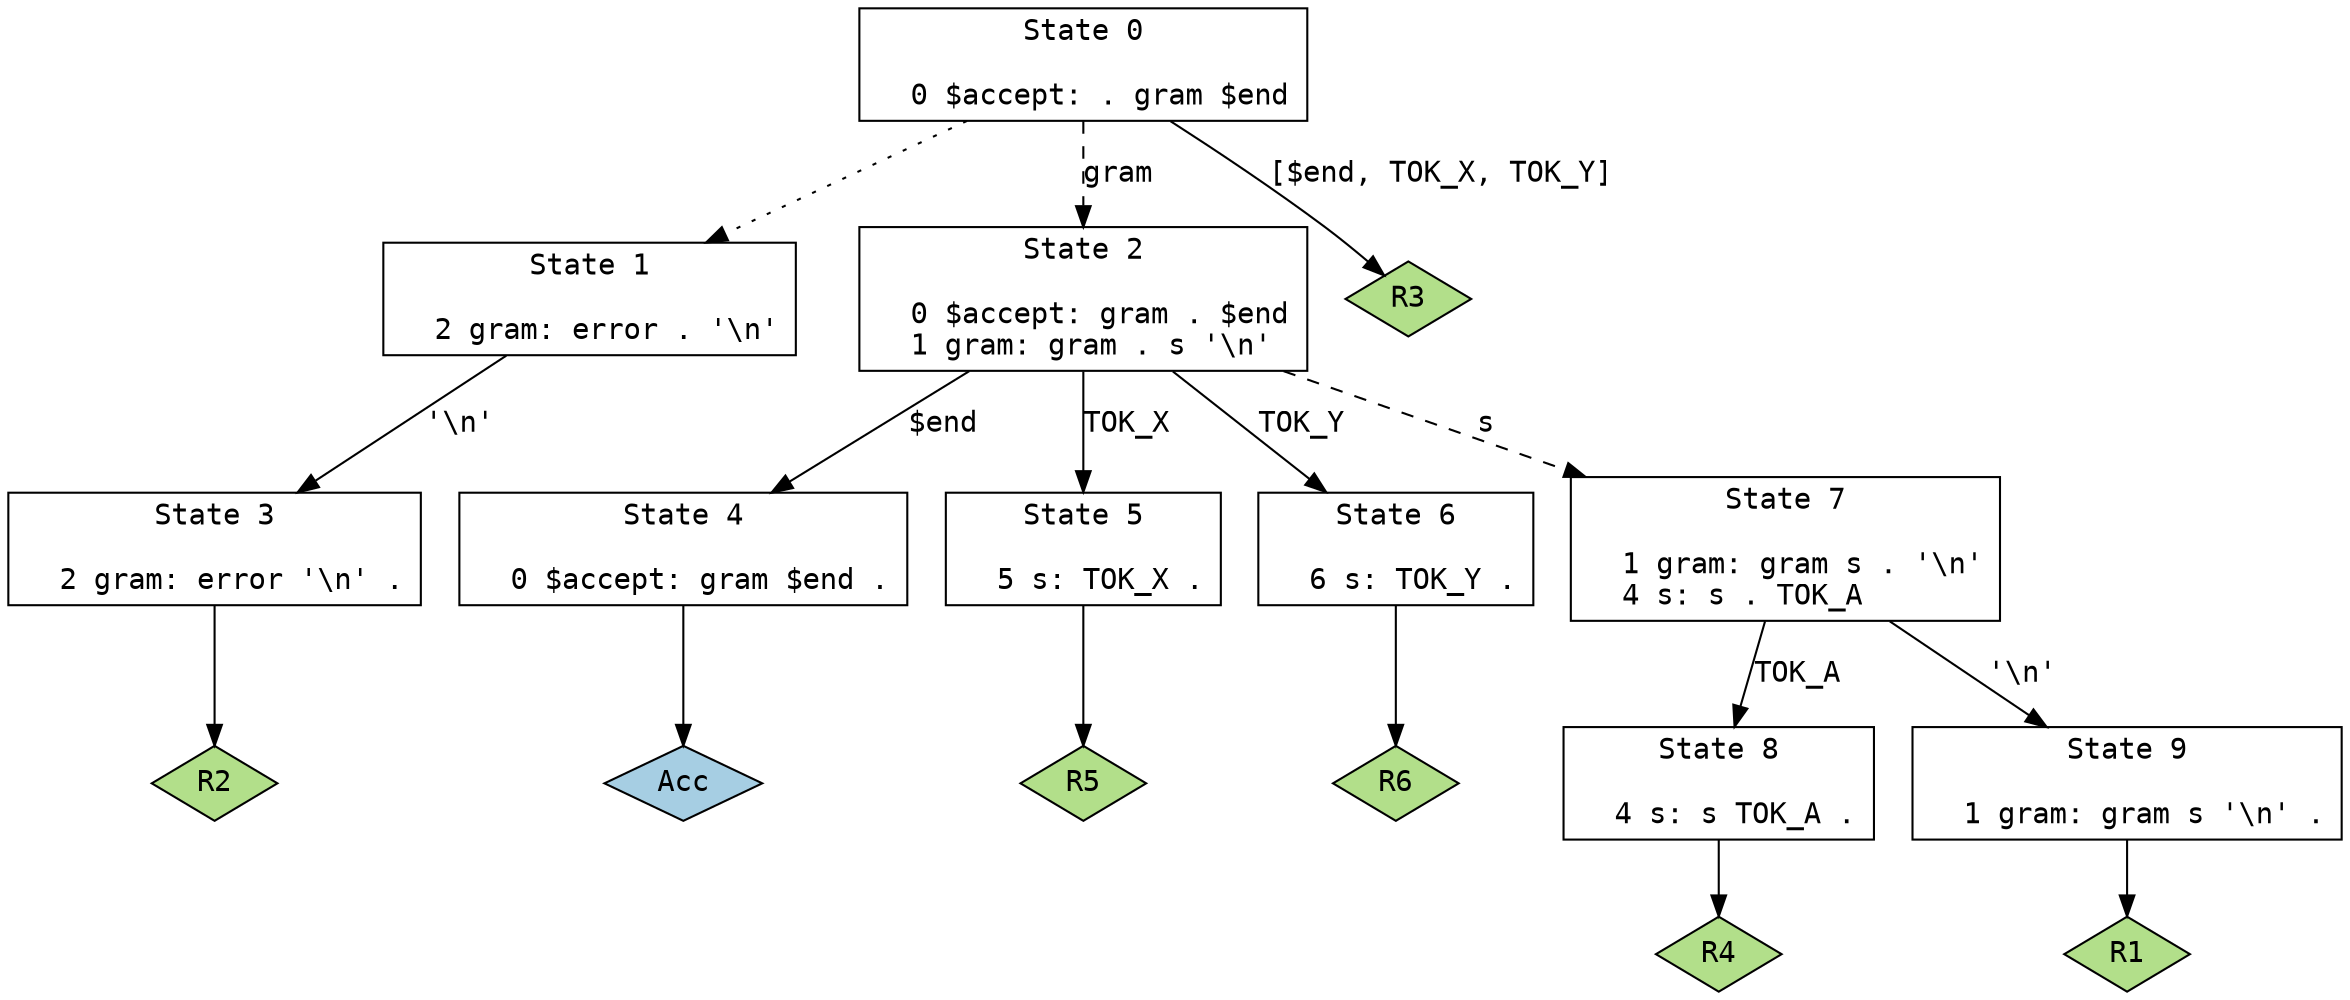 // Generated by GNU Bison 3.2.
// Report bugs to <bug-bison@gnu.org>.
// Home page: <http://www.gnu.org/software/bison/>.

digraph "bison_3c.y"
{
  node [fontname = courier, shape = box, colorscheme = paired6]
  edge [fontname = courier]

  0 [label="State 0\n\l  0 $accept: . gram $end\l"]
  0 -> 1 [style=dotted]
  0 -> 2 [style=dashed label="gram"]
  0 -> "0R3" [label="[$end, TOK_X, TOK_Y]", style=solid]
 "0R3" [label="R3", fillcolor=3, shape=diamond, style=filled]
  1 [label="State 1\n\l  2 gram: error . '\\n'\l"]
  1 -> 3 [style=solid label="'\\n'"]
  2 [label="State 2\n\l  0 $accept: gram . $end\l  1 gram: gram . s '\\n'\l"]
  2 -> 4 [style=solid label="$end"]
  2 -> 5 [style=solid label="TOK_X"]
  2 -> 6 [style=solid label="TOK_Y"]
  2 -> 7 [style=dashed label="s"]
  3 [label="State 3\n\l  2 gram: error '\\n' .\l"]
  3 -> "3R2" [style=solid]
 "3R2" [label="R2", fillcolor=3, shape=diamond, style=filled]
  4 [label="State 4\n\l  0 $accept: gram $end .\l"]
  4 -> "4R0" [style=solid]
 "4R0" [label="Acc", fillcolor=1, shape=diamond, style=filled]
  5 [label="State 5\n\l  5 s: TOK_X .\l"]
  5 -> "5R5" [style=solid]
 "5R5" [label="R5", fillcolor=3, shape=diamond, style=filled]
  6 [label="State 6\n\l  6 s: TOK_Y .\l"]
  6 -> "6R6" [style=solid]
 "6R6" [label="R6", fillcolor=3, shape=diamond, style=filled]
  7 [label="State 7\n\l  1 gram: gram s . '\\n'\l  4 s: s . TOK_A\l"]
  7 -> 8 [style=solid label="TOK_A"]
  7 -> 9 [style=solid label="'\\n'"]
  8 [label="State 8\n\l  4 s: s TOK_A .\l"]
  8 -> "8R4" [style=solid]
 "8R4" [label="R4", fillcolor=3, shape=diamond, style=filled]
  9 [label="State 9\n\l  1 gram: gram s '\\n' .\l"]
  9 -> "9R1" [style=solid]
 "9R1" [label="R1", fillcolor=3, shape=diamond, style=filled]
}
